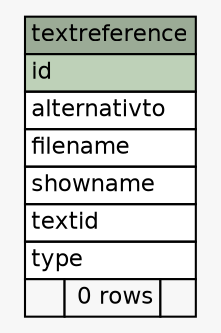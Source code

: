 // dot 2.20.2 on Linux 2.6.32-26-generic
// SchemaSpy rev 590
digraph "textreference" {
  graph [
    rankdir="RL"
    bgcolor="#f7f7f7"
    nodesep="0.18"
    ranksep="0.46"
    fontname="Helvetica"
    fontsize="11"
  ];
  node [
    fontname="Helvetica"
    fontsize="11"
    shape="plaintext"
  ];
  edge [
    arrowsize="0.8"
  ];
  "textreference" [
    label=<
    <TABLE BORDER="0" CELLBORDER="1" CELLSPACING="0" BGCOLOR="#ffffff">
      <TR><TD COLSPAN="3" BGCOLOR="#9bab96" ALIGN="CENTER">textreference</TD></TR>
      <TR><TD PORT="id" COLSPAN="3" BGCOLOR="#bed1b8" ALIGN="LEFT">id</TD></TR>
      <TR><TD PORT="alternativto" COLSPAN="3" ALIGN="LEFT">alternativto</TD></TR>
      <TR><TD PORT="filename" COLSPAN="3" ALIGN="LEFT">filename</TD></TR>
      <TR><TD PORT="showname" COLSPAN="3" ALIGN="LEFT">showname</TD></TR>
      <TR><TD PORT="textid" COLSPAN="3" ALIGN="LEFT">textid</TD></TR>
      <TR><TD PORT="type" COLSPAN="3" ALIGN="LEFT">type</TD></TR>
      <TR><TD ALIGN="LEFT" BGCOLOR="#f7f7f7">  </TD><TD ALIGN="RIGHT" BGCOLOR="#f7f7f7">0 rows</TD><TD ALIGN="RIGHT" BGCOLOR="#f7f7f7">  </TD></TR>
    </TABLE>>
    URL="tables/textreference.html"
    tooltip="textreference"
  ];
}
